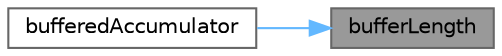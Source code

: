 digraph "bufferLength"
{
 // LATEX_PDF_SIZE
  bgcolor="transparent";
  edge [fontname=Helvetica,fontsize=10,labelfontname=Helvetica,labelfontsize=10];
  node [fontname=Helvetica,fontsize=10,shape=box,height=0.2,width=0.4];
  rankdir="RL";
  Node1 [id="Node000001",label="bufferLength",height=0.2,width=0.4,color="gray40", fillcolor="grey60", style="filled", fontcolor="black",tooltip=" "];
  Node1 -> Node2 [id="edge1_Node000001_Node000002",dir="back",color="steelblue1",style="solid",tooltip=" "];
  Node2 [id="Node000002",label="bufferedAccumulator",height=0.2,width=0.4,color="grey40", fillcolor="white", style="filled",URL="$classFoam_1_1bufferedAccumulator.html#a389eccceba8a88b8a4e7cd1fe20c6b91",tooltip=" "];
}
